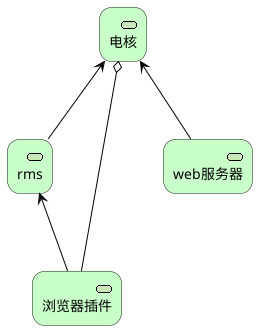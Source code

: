 @startuml
!include <archimate/Archimate>

' Elements

Technology_Service(rms, "rms")

'Application_Service(a, "刺探")

Technology_Service(电核, "电核")
Technology_Service(电核Plugin, "浏览器插件")
Technology_Service(webServer, "web服务器")

'Relationships
Rel_Serving_Up(rms, 电核, "")
Rel_Serving_Up(电核Plugin, rms, "")
Rel_Aggregation_Right(电核, 电核Plugin, "")
Rel_Serving_Up(webServer, 电核, "")
@enduml